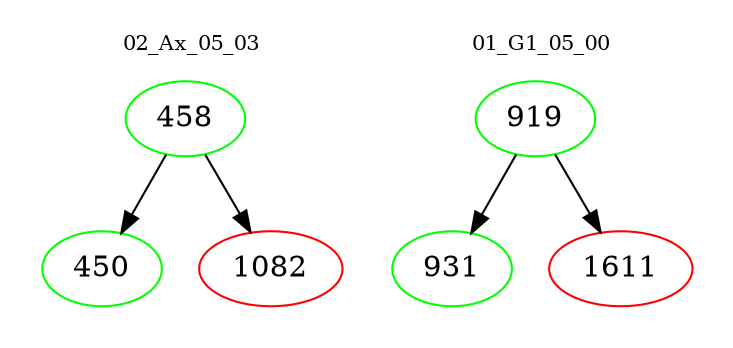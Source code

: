 digraph{
subgraph cluster_0 {
color = white
label = "02_Ax_05_03";
fontsize=10;
T0_458 [label="458", color="green"]
T0_458 -> T0_450 [color="black"]
T0_450 [label="450", color="green"]
T0_458 -> T0_1082 [color="black"]
T0_1082 [label="1082", color="red"]
}
subgraph cluster_1 {
color = white
label = "01_G1_05_00";
fontsize=10;
T1_919 [label="919", color="green"]
T1_919 -> T1_931 [color="black"]
T1_931 [label="931", color="green"]
T1_919 -> T1_1611 [color="black"]
T1_1611 [label="1611", color="red"]
}
}
